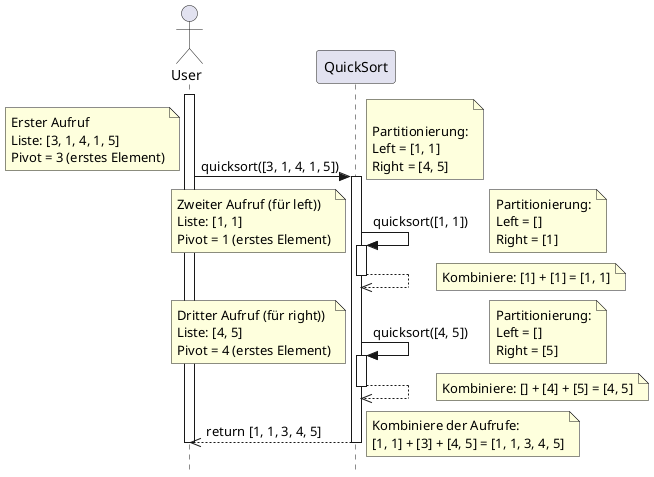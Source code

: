 @startuml

skinparam style strictuml

actor User
participant "QuickSort" as QS
activate User
User -> QS: quicksort([3, 1, 4, 1, 5])
activate QS
note top: Erster Aufruf\nListe: [3, 1, 4, 1, 5]\nPivot = 3 (erstes Element)
note right:\nPartitionierung:\nLeft = [1, 1]\nRight = [4, 5]

QS -> QS++: quicksort([1, 1])
note left: Zweiter Aufruf (für left))\nListe: [1, 1]\nPivot = 1 (erstes Element)
note right: Partitionierung:\nLeft = []\nRight = [1]
QS-->>QS
deactivate QS
note right: Kombiniere: [1] + [1] = [1, 1]

QS -> QS++: quicksort([4, 5])
note left: Dritter Aufruf (für right))\nListe: [4, 5]\nPivot = 4 (erstes Element)
note right: Partitionierung:\nLeft = []\nRight = [5]
QS-->>QS
deactivate QS
note right: Kombiniere: [] + [4] + [5] = [4, 5]

QS -->> User: return [1, 1, 3, 4, 5]
note right: Kombiniere der Aufrufe:\n[1, 1] + [3] + [4, 5] = [1, 1, 3, 4, 5]

deactivate QS
deactivate User
@enduml